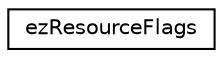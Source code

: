 digraph "Graphical Class Hierarchy"
{
 // LATEX_PDF_SIZE
  edge [fontname="Helvetica",fontsize="10",labelfontname="Helvetica",labelfontsize="10"];
  node [fontname="Helvetica",fontsize="10",shape=record];
  rankdir="LR";
  Node0 [label="ezResourceFlags",height=0.2,width=0.4,color="black", fillcolor="white", style="filled",URL="$df/da1/structez_resource_flags.htm",tooltip="The flags of an ezResource instance."];
}
